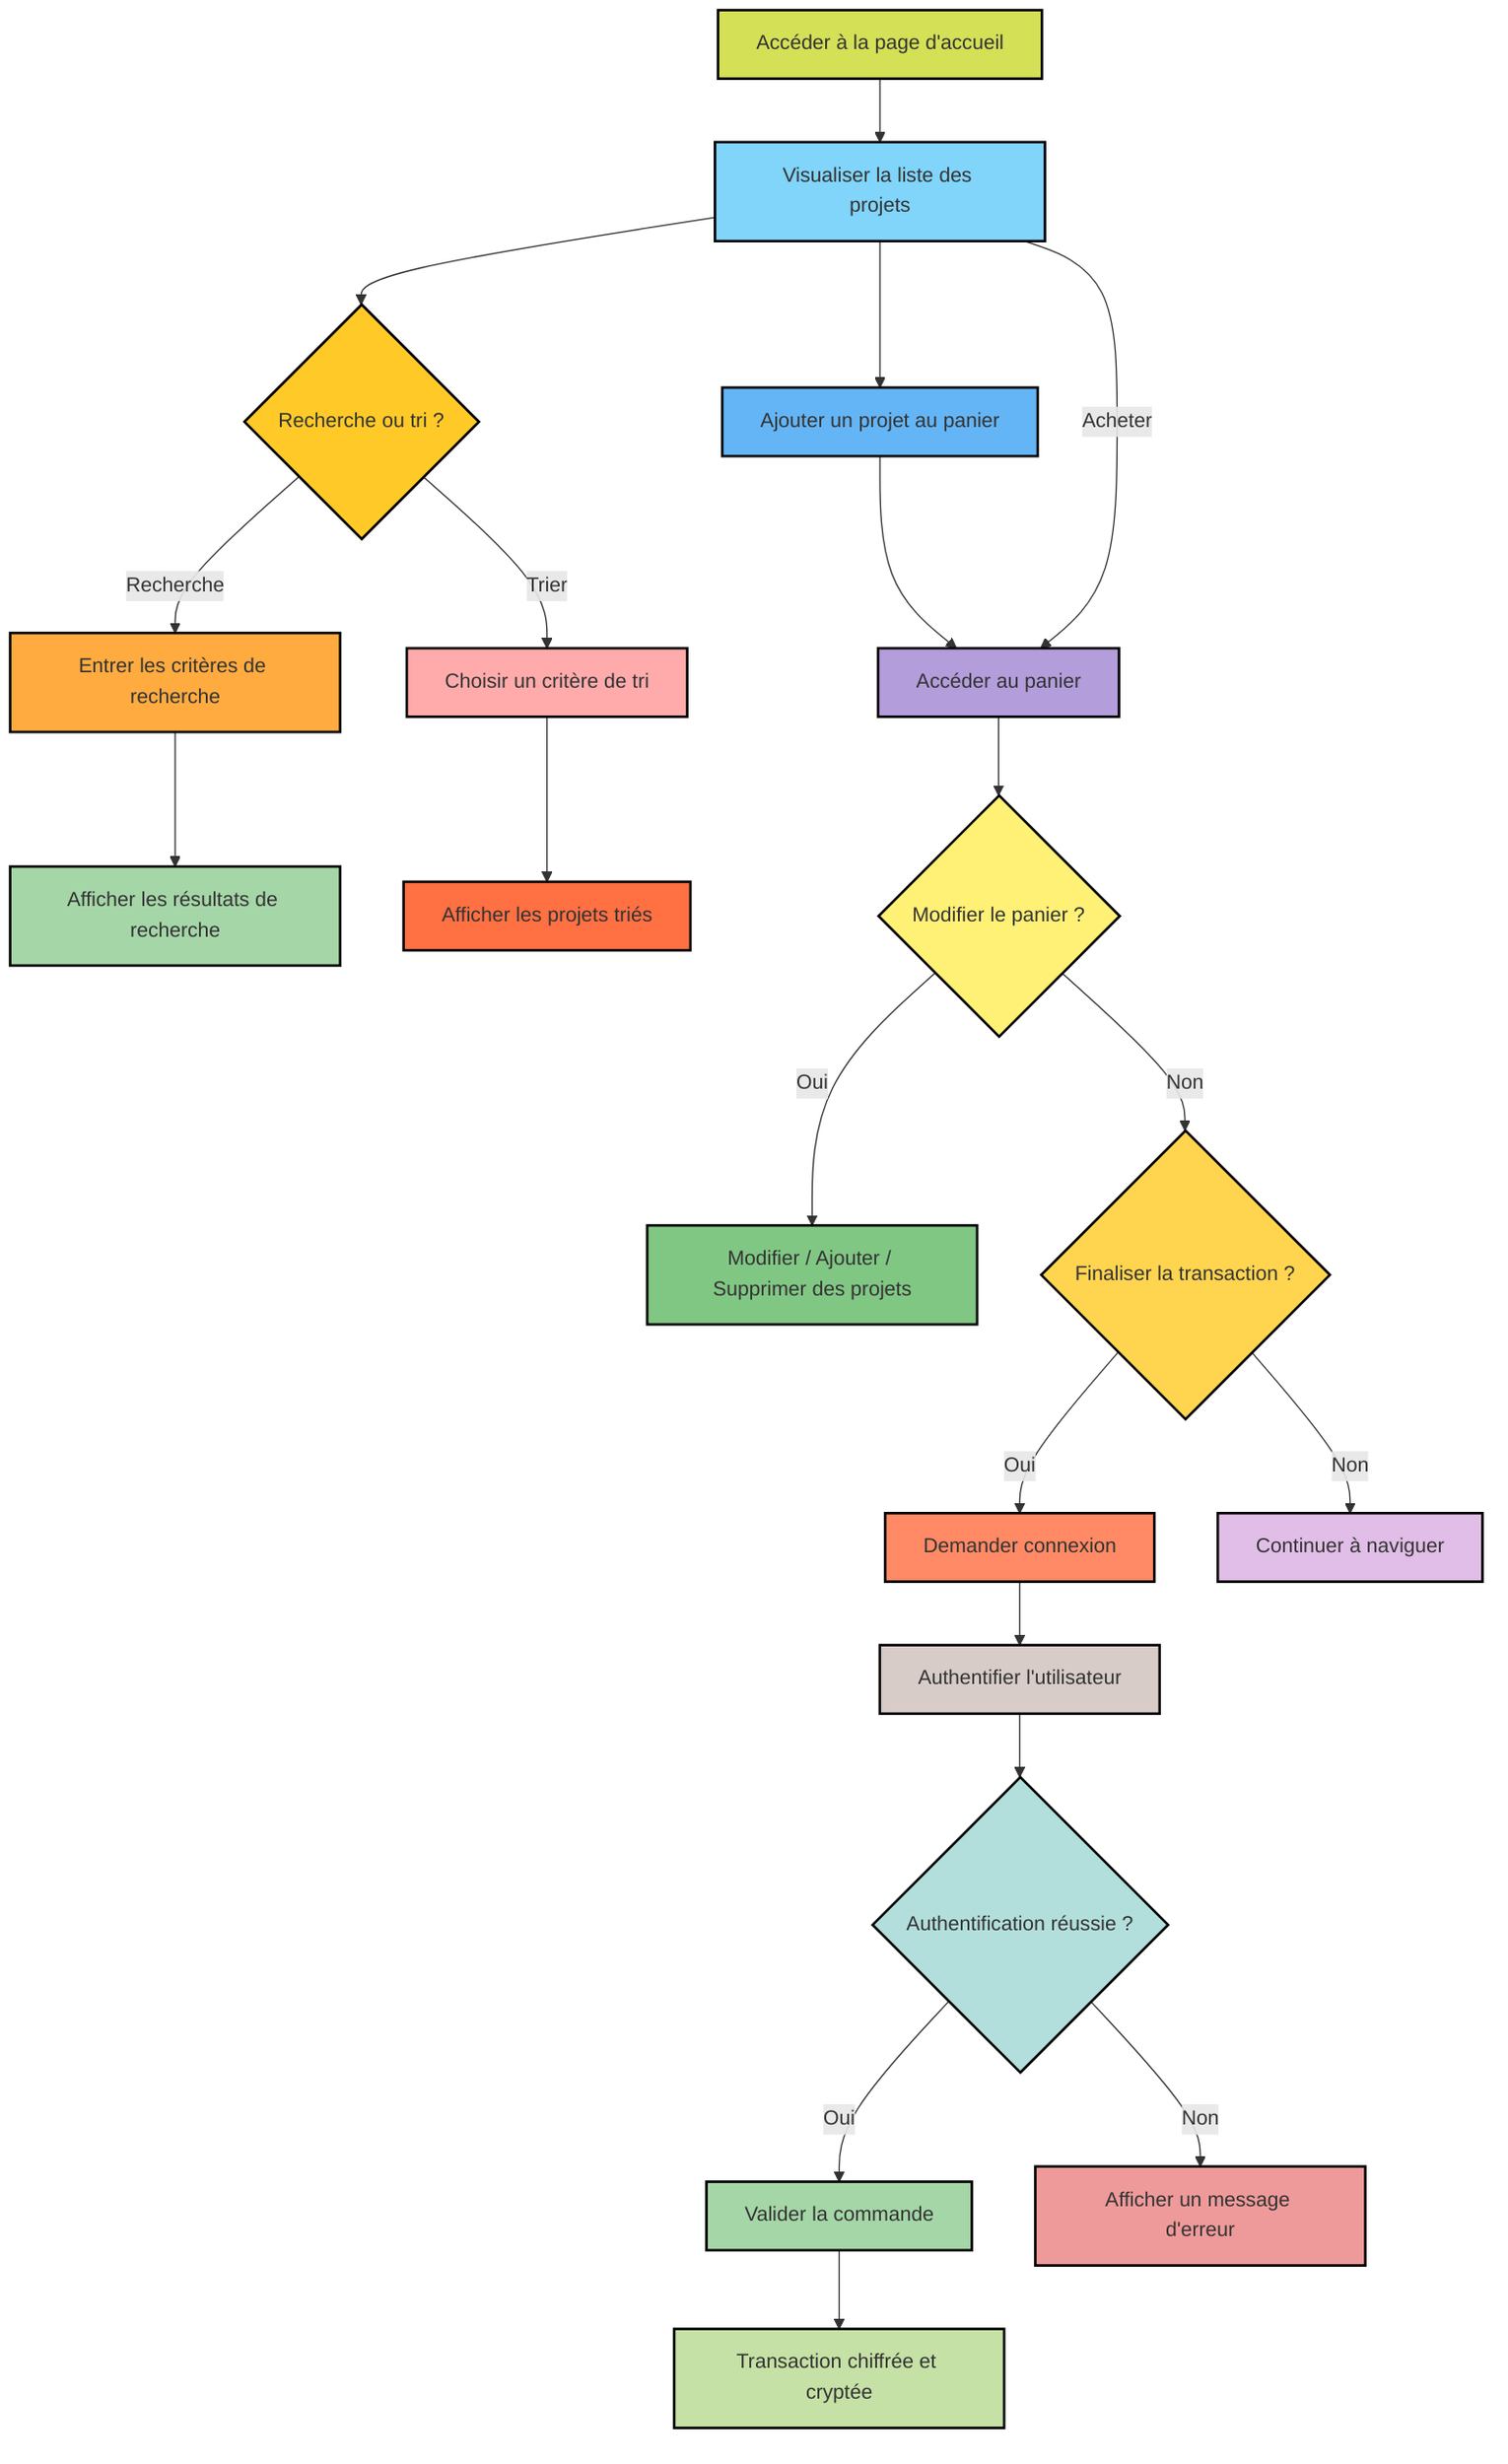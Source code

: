 flowchart TD
    A[Accéder à la page d'accueil] --> B[Visualiser la liste des projets]
    B --> C{Recherche ou tri ?}
    C -->|Recherche| D[Entrer les critères de recherche]
    D --> E[Afficher les résultats de recherche]
    C -->|Trier| F[Choisir un critère de tri]
    F --> G[Afficher les projets triés]
    B --> H[Ajouter un projet au panier]
    H --> I[Accéder au panier]
    B -->|Acheter| I[Accéder au panier]
    I --> J{Modifier le panier ?}
    J -->|Oui| K[Modifier / Ajouter / Supprimer des projets]
    J -->|Non| L{Finaliser la transaction ?}
    L -->|Oui| M[Demander connexion]
    M --> N[Authentifier l'utilisateur]
    N --> O{Authentification réussie ?}
    O -->|Oui| P[Valider la commande]
    P --> Q[Transaction chiffrée et cryptée]
    O -->|Non| R[Afficher un message d'erreur]
    L -->|Non| S[Continuer à naviguer]

    style A fill:#D4E157,stroke:#000,stroke-width:2px
    style B fill:#81D4FA,stroke:#000,stroke-width:2px
    style C fill:#FFCA28,stroke:#000,stroke-width:2px
    style D fill:#FFAB40,stroke:#000,stroke-width:2px
    style E fill:#A5D6A7,stroke:#000,stroke-width:2px
    style F fill:#FFABAB,stroke:#000,stroke-width:2px
    style G fill:#FF7043,stroke:#000,stroke-width:2px
    style H fill:#64B5F6,stroke:#000,stroke-width:2px
    style I fill:#B39DDB,stroke:#000,stroke-width:2px
    style J fill:#FFF176,stroke:#000,stroke-width:2px
    style K fill:#81C784,stroke:#000,stroke-width:2px
    style L fill:#FFD54F,stroke:#000,stroke-width:2px
    style M fill:#FF8A65,stroke:#000,stroke-width:2px
    style N fill:#D7CCC8,stroke:#000,stroke-width:2px
    style O fill:#B2DFDB,stroke:#000,stroke-width:2px
    style P fill:#A5D6A7,stroke:#000,stroke-width:2px
    style Q fill:#C5E1A5,stroke:#000,stroke-width:2px
    style R fill:#EF9A9A,stroke:#000,stroke-width:2px
    style S fill:#E1BEE7,stroke:#000,stroke-width:2px